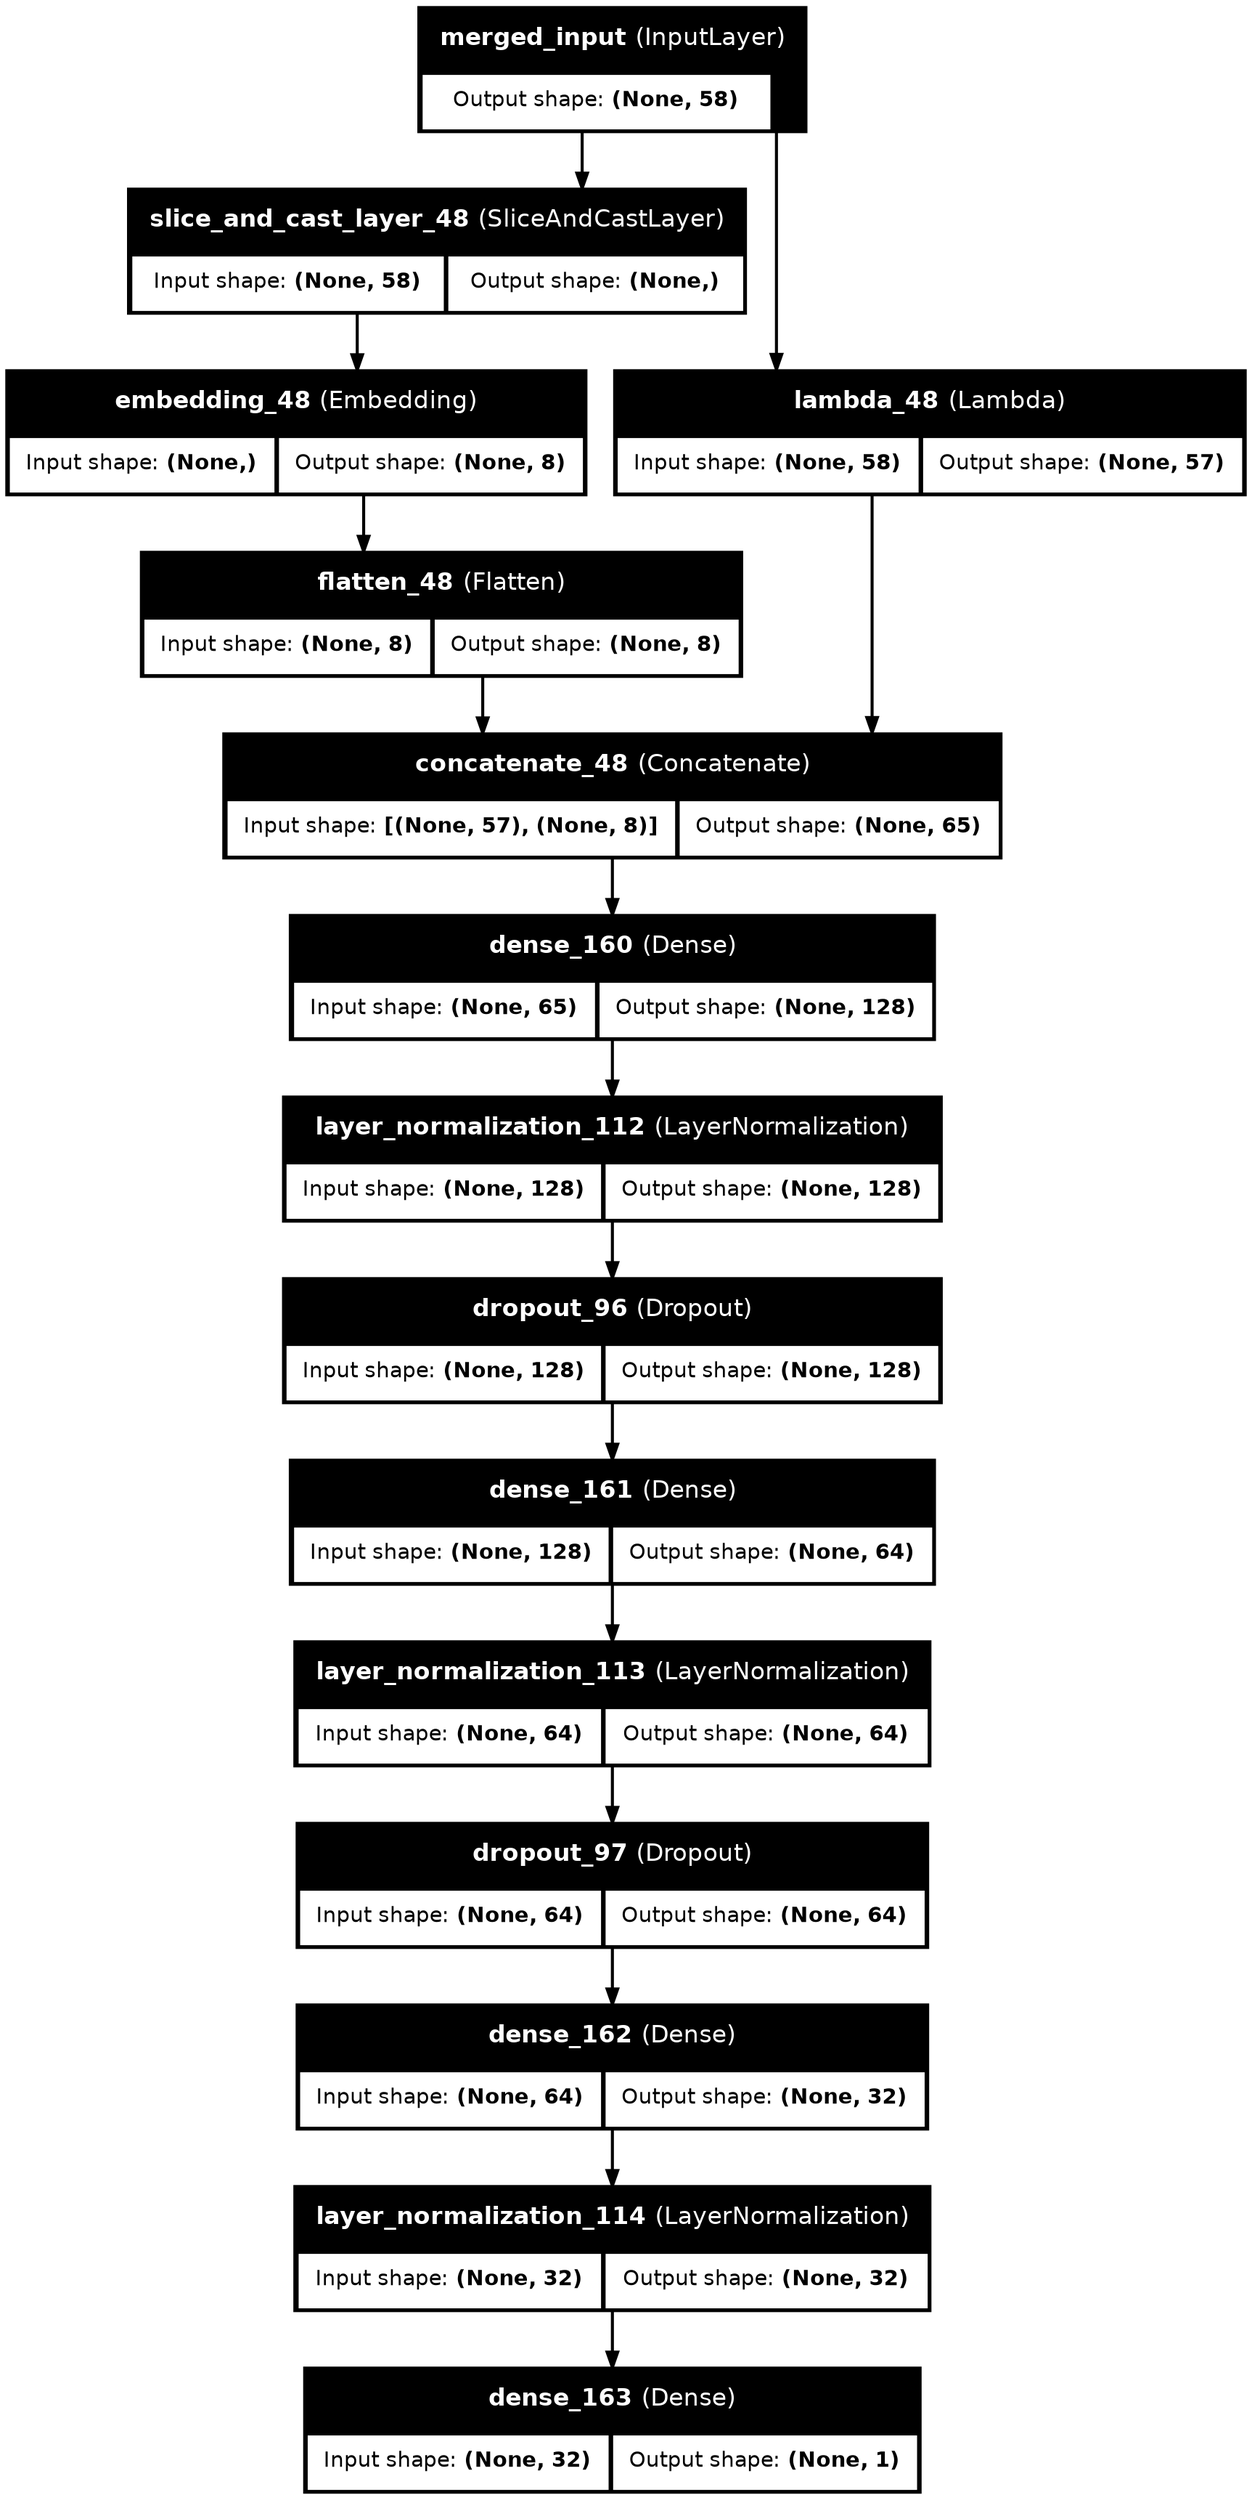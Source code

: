 digraph G {
rankdir=TB;
concentrate=true;
dpi=200;
splines=ortho;
node [shape=record];
23400712502576 [label=<<table border="0" cellborder="1" bgcolor="black" cellpadding="10"><tr><td colspan="2" bgcolor="black"><font point-size="16" color="white"><b>merged_input</b> (InputLayer)</font></td></tr><tr><td bgcolor="white"><font point-size="14">Output shape: <b>(None, 58)</b></font></td></tr></table>>, fontname=Helvetica, border=0, margin=0];
23397940652016 [label=<<table border="0" cellborder="1" bgcolor="black" cellpadding="10"><tr><td colspan="2" bgcolor="black"><font point-size="16" color="white"><b>slice_and_cast_layer_48</b> (SliceAndCastLayer)</font></td></tr><tr><td bgcolor="white"><font point-size="14">Input shape: <b>(None, 58)</b></font></td><td bgcolor="white"><font point-size="14">Output shape: <b>(None,)</b></font></td></tr></table>>, fontname=Helvetica, border=0, margin=0];
23397940653456 [label=<<table border="0" cellborder="1" bgcolor="black" cellpadding="10"><tr><td colspan="2" bgcolor="black"><font point-size="16" color="white"><b>embedding_48</b> (Embedding)</font></td></tr><tr><td bgcolor="white"><font point-size="14">Input shape: <b>(None,)</b></font></td><td bgcolor="white"><font point-size="14">Output shape: <b>(None, 8)</b></font></td></tr></table>>, fontname=Helvetica, border=0, margin=0];
23397940653744 [label=<<table border="0" cellborder="1" bgcolor="black" cellpadding="10"><tr><td colspan="2" bgcolor="black"><font point-size="16" color="white"><b>lambda_48</b> (Lambda)</font></td></tr><tr><td bgcolor="white"><font point-size="14">Input shape: <b>(None, 58)</b></font></td><td bgcolor="white"><font point-size="14">Output shape: <b>(None, 57)</b></font></td></tr></table>>, fontname=Helvetica, border=0, margin=0];
23397940494592 [label=<<table border="0" cellborder="1" bgcolor="black" cellpadding="10"><tr><td colspan="2" bgcolor="black"><font point-size="16" color="white"><b>flatten_48</b> (Flatten)</font></td></tr><tr><td bgcolor="white"><font point-size="14">Input shape: <b>(None, 8)</b></font></td><td bgcolor="white"><font point-size="14">Output shape: <b>(None, 8)</b></font></td></tr></table>>, fontname=Helvetica, border=0, margin=0];
23397940496752 [label=<<table border="0" cellborder="1" bgcolor="black" cellpadding="10"><tr><td colspan="2" bgcolor="black"><font point-size="16" color="white"><b>concatenate_48</b> (Concatenate)</font></td></tr><tr><td bgcolor="white"><font point-size="14">Input shape: <b>[(None, 57), (None, 8)]</b></font></td><td bgcolor="white"><font point-size="14">Output shape: <b>(None, 65)</b></font></td></tr></table>>, fontname=Helvetica, border=0, margin=0];
23397959162272 [label=<<table border="0" cellborder="1" bgcolor="black" cellpadding="10"><tr><td colspan="2" bgcolor="black"><font point-size="16" color="white"><b>dense_160</b> (Dense)</font></td></tr><tr><td bgcolor="white"><font point-size="14">Input shape: <b>(None, 65)</b></font></td><td bgcolor="white"><font point-size="14">Output shape: <b>(None, 128)</b></font></td></tr></table>>, fontname=Helvetica, border=0, margin=0];
23397959161024 [label=<<table border="0" cellborder="1" bgcolor="black" cellpadding="10"><tr><td colspan="2" bgcolor="black"><font point-size="16" color="white"><b>layer_normalization_112</b> (LayerNormalization)</font></td></tr><tr><td bgcolor="white"><font point-size="14">Input shape: <b>(None, 128)</b></font></td><td bgcolor="white"><font point-size="14">Output shape: <b>(None, 128)</b></font></td></tr></table>>, fontname=Helvetica, border=0, margin=0];
23397950508768 [label=<<table border="0" cellborder="1" bgcolor="black" cellpadding="10"><tr><td colspan="2" bgcolor="black"><font point-size="16" color="white"><b>dropout_96</b> (Dropout)</font></td></tr><tr><td bgcolor="white"><font point-size="14">Input shape: <b>(None, 128)</b></font></td><td bgcolor="white"><font point-size="14">Output shape: <b>(None, 128)</b></font></td></tr></table>>, fontname=Helvetica, border=0, margin=0];
23397932957760 [label=<<table border="0" cellborder="1" bgcolor="black" cellpadding="10"><tr><td colspan="2" bgcolor="black"><font point-size="16" color="white"><b>dense_161</b> (Dense)</font></td></tr><tr><td bgcolor="white"><font point-size="14">Input shape: <b>(None, 128)</b></font></td><td bgcolor="white"><font point-size="14">Output shape: <b>(None, 64)</b></font></td></tr></table>>, fontname=Helvetica, border=0, margin=0];
23397950446464 [label=<<table border="0" cellborder="1" bgcolor="black" cellpadding="10"><tr><td colspan="2" bgcolor="black"><font point-size="16" color="white"><b>layer_normalization_113</b> (LayerNormalization)</font></td></tr><tr><td bgcolor="white"><font point-size="14">Input shape: <b>(None, 64)</b></font></td><td bgcolor="white"><font point-size="14">Output shape: <b>(None, 64)</b></font></td></tr></table>>, fontname=Helvetica, border=0, margin=0];
23397950525888 [label=<<table border="0" cellborder="1" bgcolor="black" cellpadding="10"><tr><td colspan="2" bgcolor="black"><font point-size="16" color="white"><b>dropout_97</b> (Dropout)</font></td></tr><tr><td bgcolor="white"><font point-size="14">Input shape: <b>(None, 64)</b></font></td><td bgcolor="white"><font point-size="14">Output shape: <b>(None, 64)</b></font></td></tr></table>>, fontname=Helvetica, border=0, margin=0];
23397959682128 [label=<<table border="0" cellborder="1" bgcolor="black" cellpadding="10"><tr><td colspan="2" bgcolor="black"><font point-size="16" color="white"><b>dense_162</b> (Dense)</font></td></tr><tr><td bgcolor="white"><font point-size="14">Input shape: <b>(None, 64)</b></font></td><td bgcolor="white"><font point-size="14">Output shape: <b>(None, 32)</b></font></td></tr></table>>, fontname=Helvetica, border=0, margin=0];
23397959681648 [label=<<table border="0" cellborder="1" bgcolor="black" cellpadding="10"><tr><td colspan="2" bgcolor="black"><font point-size="16" color="white"><b>layer_normalization_114</b> (LayerNormalization)</font></td></tr><tr><td bgcolor="white"><font point-size="14">Input shape: <b>(None, 32)</b></font></td><td bgcolor="white"><font point-size="14">Output shape: <b>(None, 32)</b></font></td></tr></table>>, fontname=Helvetica, border=0, margin=0];
23397959681024 [label=<<table border="0" cellborder="1" bgcolor="black" cellpadding="10"><tr><td colspan="2" bgcolor="black"><font point-size="16" color="white"><b>dense_163</b> (Dense)</font></td></tr><tr><td bgcolor="white"><font point-size="14">Input shape: <b>(None, 32)</b></font></td><td bgcolor="white"><font point-size="14">Output shape: <b>(None, 1)</b></font></td></tr></table>>, fontname=Helvetica, border=0, margin=0];
23400712502576 -> 23397940652016 [penwidth=2];
23397940652016 -> 23397940653456 [penwidth=2];
23400712502576 -> 23397940653744 [penwidth=2];
23397940653456 -> 23397940494592 [penwidth=2];
23397940653744 -> 23397940496752 [penwidth=2];
23397940494592 -> 23397940496752 [penwidth=2];
23397940496752 -> 23397959162272 [penwidth=2];
23397959162272 -> 23397959161024 [penwidth=2];
23397959161024 -> 23397950508768 [penwidth=2];
23397950508768 -> 23397932957760 [penwidth=2];
23397932957760 -> 23397950446464 [penwidth=2];
23397950446464 -> 23397950525888 [penwidth=2];
23397950525888 -> 23397959682128 [penwidth=2];
23397959682128 -> 23397959681648 [penwidth=2];
23397959681648 -> 23397959681024 [penwidth=2];
}
